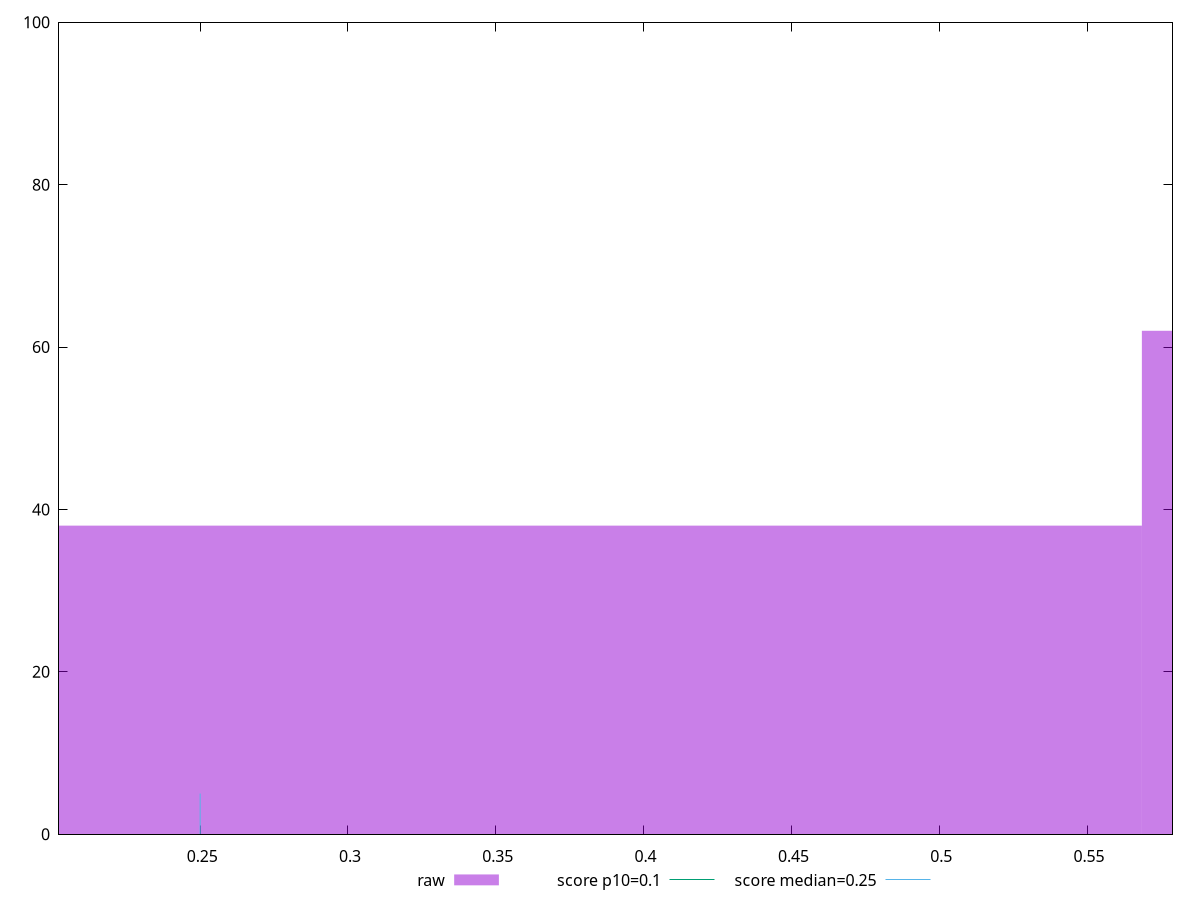 reset

$raw <<EOF
0.37903925400071714 38
0.7580785080014343 62
EOF

set key outside below
set boxwidth 0.37903925400071714
set xrange [0.20224875195821124:0.5789194452497695]
set yrange [0:100]
set style fill transparent solid 0.5 noborder

set parametric
set terminal svg size 640, 490 enhanced background rgb 'white'
set output "report_00007_2020-12-11T15:55:29.892Z/cumulative-layout-shift/samples/pages/raw/histogram.svg"

plot $raw title "raw" with boxes, \
     0.1,t title "score p10=0.1", \
     0.25,t title "score median=0.25"

reset
